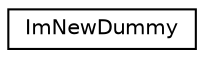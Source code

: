 digraph "Graphical Class Hierarchy"
{
  edge [fontname="Helvetica",fontsize="10",labelfontname="Helvetica",labelfontsize="10"];
  node [fontname="Helvetica",fontsize="10",shape=record];
  rankdir="LR";
  Node0 [label="ImNewDummy",height=0.2,width=0.4,color="black", fillcolor="white", style="filled",URL="$structImNewDummy.html"];
}
